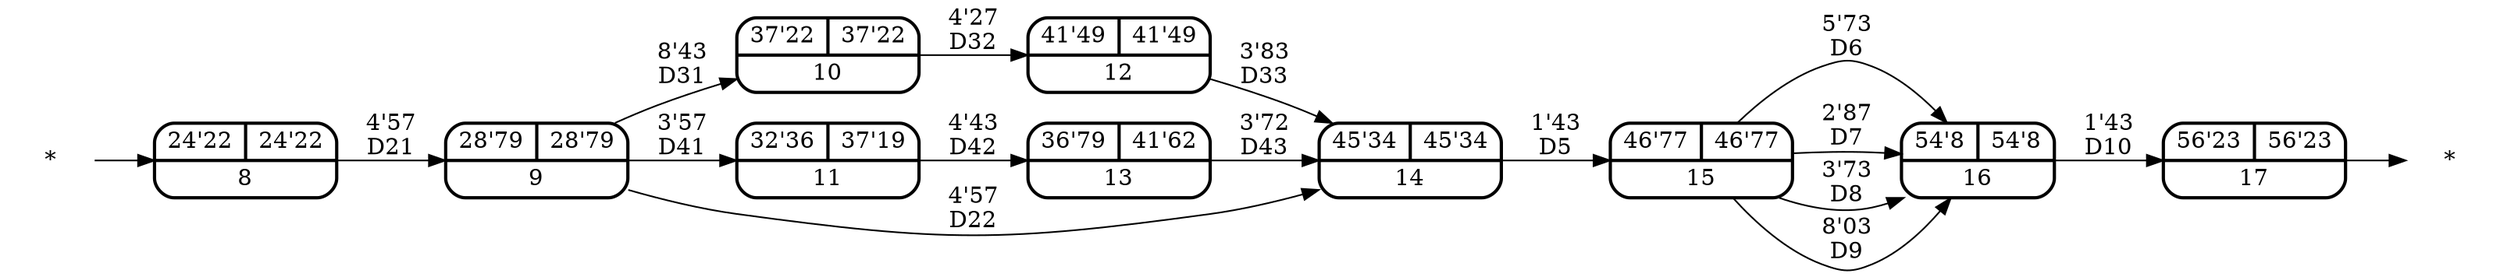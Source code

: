digraph grafo_inicial {
	rankdir = LR; node[style="rounded,bold"]
	ast1 [label = "*", shape=plaintext]
	ast2 [label = "*", shape=plaintext]
	8 [shape=record, label="{ 24'22 | 24'22 } | 8"];
	9 [shape=record, label="{ 28'79 | 28'79 } | 9"];
	10 [shape=record, label="{ 37'22 | 37'22 } | 10"];
	11 [shape=record, label="{ 32'36 | 37'19 } | 11"];
	12 [shape=record, label="{ 41'49 | 41'49 } | 12"];
	13 [shape=record, label="{ 36'79 | 41'62 } | 13"];
	14 [shape=record, label="{ 45'34 | 45'34 } | 14"];
	15 [shape=record, label="{ 46'77 | 46'77 } | 15"];
	16 [shape=record, label="{ 54'8 | 54'8 } | 16"];
	17 [shape=record, label="{ 56'23 | 56'23 } | 17"];
	node [shape = circle];
	ast1 -> 8;
	8 -> 9 [label = "4'57" + "\nD21"];
	9 -> 14 [label = "4'57" + "\nD22"];
	9 -> 10 [label = "8'43" + "\nD31"];
	10 -> 12 [label = "4'27" + "\nD32"];
	12 -> 14 [label = "3'83" + "\nD33"];
	9 -> 11 [label = "3'57" + "\nD41"];
	11 -> 13 [label = "4'43" + "\nD42"];
	13 -> 14 [label = "3'72" + "\nD43"];
	14 -> 15 [label = "1'43" + "\nD5"];
	15 -> 16 [label = "5'73" + "\nD6"];
	15 -> 16 [label = "2'87" + "\nD7"];
	15 -> 16 [label = "3'73" + "\nD8"];
	15 -> 16 [label = "8'03" + "\nD9"];
	16 -> 17 [label = "1'43" + "\nD10"];
	17 -> ast2;
}
